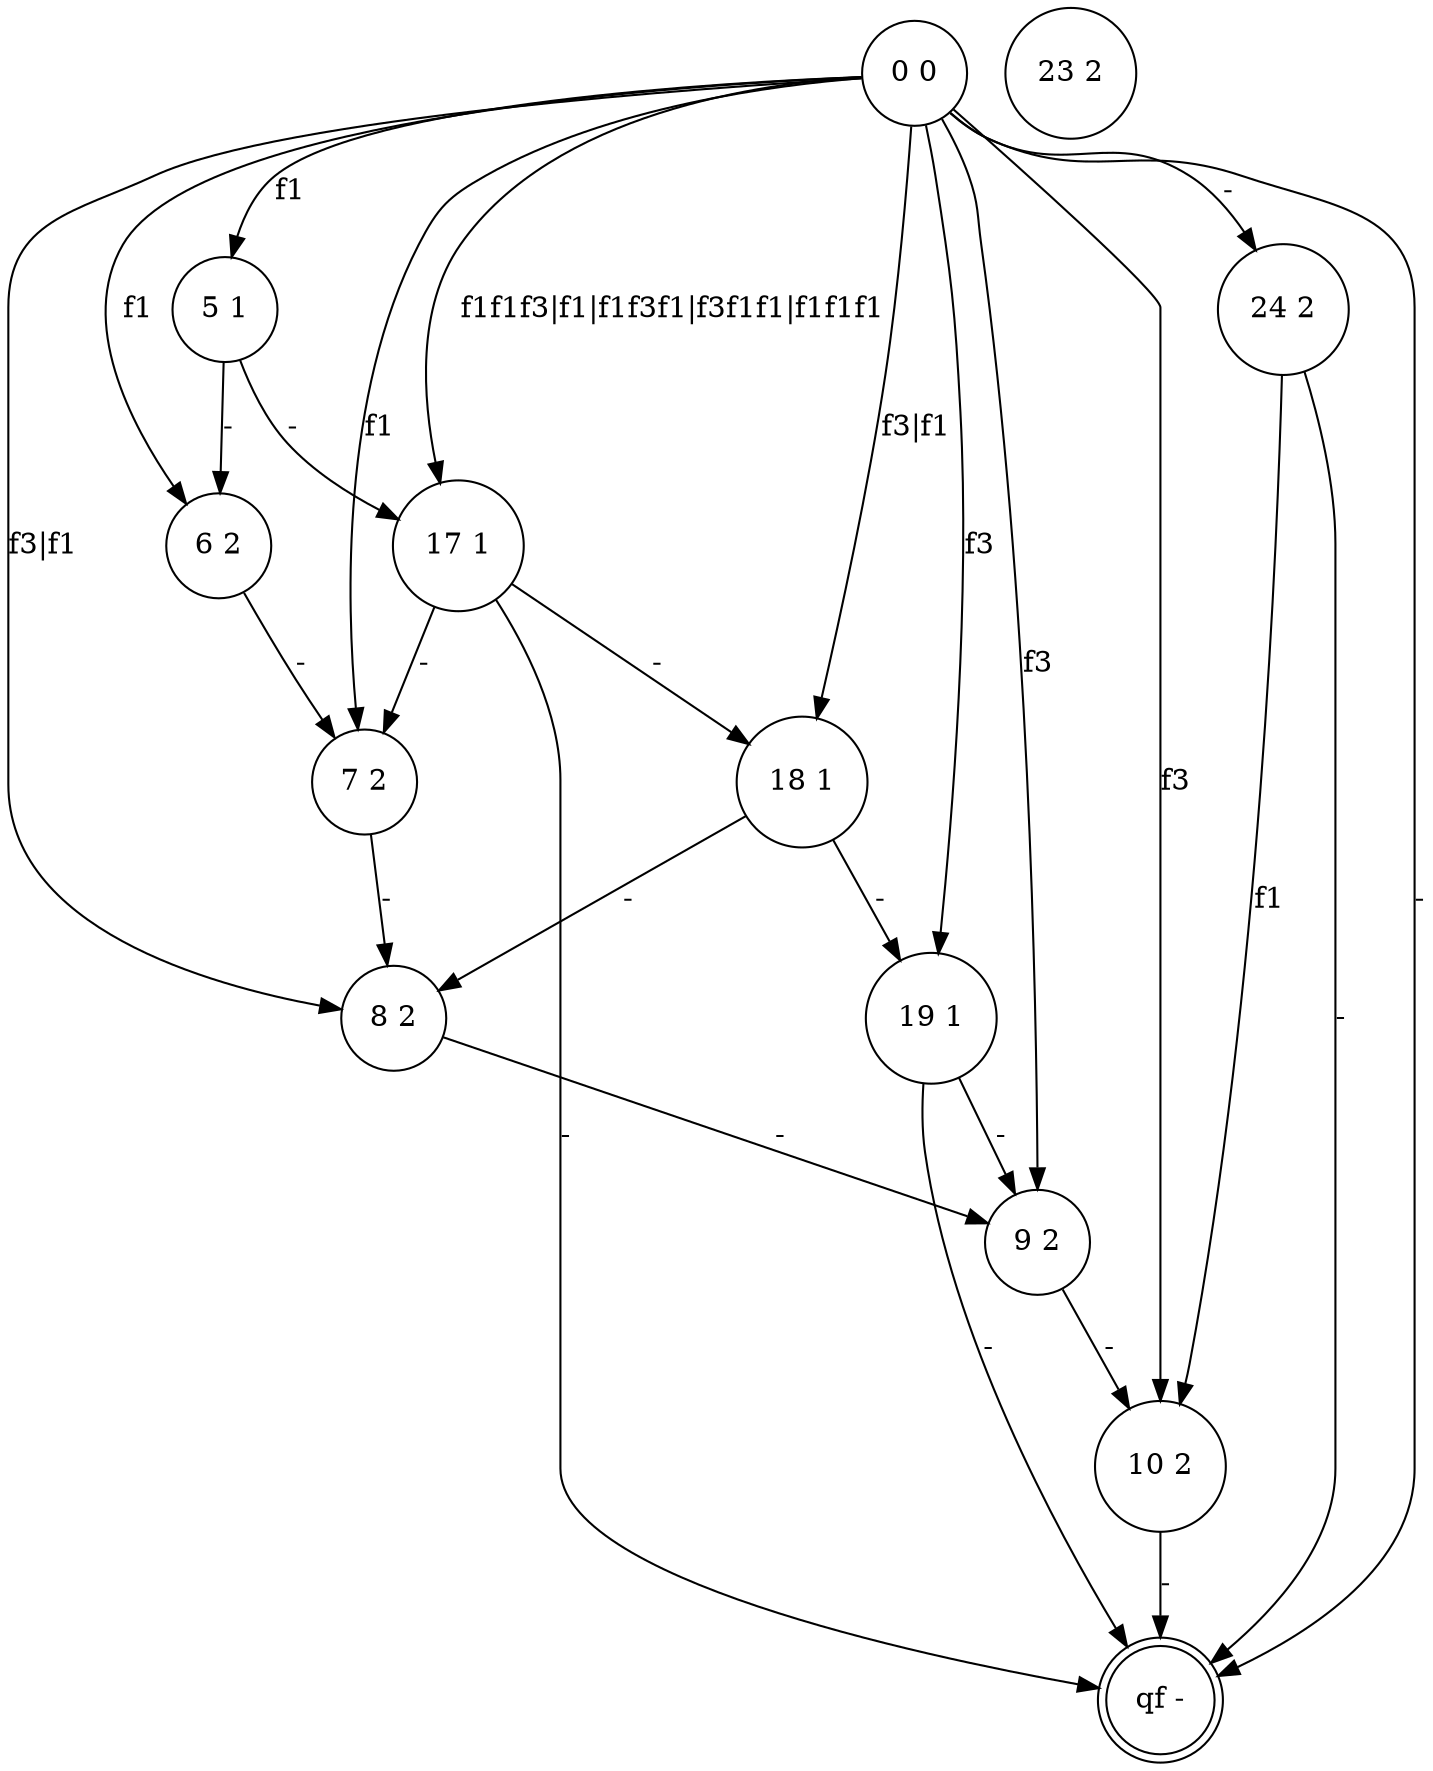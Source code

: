 digraph 34 {
	"24 2" [shape=circle]
	"10 2" [shape=circle]
	"6 2" [shape=circle]
	"7 2" [shape=circle]
	"8 2" [shape=circle]
	"9 2" [shape=circle]
	"5 1" [shape=circle]
	"6 2" [shape=circle]
	"17 1" [shape=circle]
	"7 2" [shape=circle]
	"18 1" [shape=circle]
	"19 1" [shape=circle]
	"9 2" [shape=circle]
	"8 2" [shape=circle]
	"qf -" [shape=doublecircle]
	"0 0" [shape=circle]
	"23 2" [shape=circle]
	"24 2" -> "10 2" [label=f1]
	"6 2" -> "7 2" [label="-"]
	"7 2" -> "8 2" [label="-"]
	"8 2" -> "9 2" [label="-"]
	"9 2" -> "10 2" [label="-"]
	"5 1" -> "6 2" [label="-"]
	"5 1" -> "17 1" [label="-"]
	"17 1" -> "7 2" [label="-"]
	"17 1" -> "18 1" [label="-"]
	"18 1" -> "19 1" [label="-"]
	"19 1" -> "9 2" [label="-"]
	"18 1" -> "8 2" [label="-"]
	"24 2" -> "qf -" [label="-"]
	"10 2" -> "qf -" [label="-"]
	"17 1" -> "qf -" [label="-"]
	"19 1" -> "qf -" [label="-"]
	"0 0" -> "5 1" [label=f1]
	"0 0" -> "19 1" [label=f3]
	"0 0" -> "6 2" [label=f1]
	"0 0" -> "9 2" [label=f3]
	"0 0" -> "10 2" [label=f3]
	"0 0" -> "qf -" [label="-"]
	"0 0" -> "17 1" [label="f1f1f3|f1|f1f3f1|f3f1f1|f1f1f1"]
	"0 0" -> "18 1" [label="f3|f1"]
	"0 0" -> "7 2" [label=f1]
	"0 0" -> "8 2" [label="f3|f1"]
	"0 0" -> "24 2" [label="-"]
}
